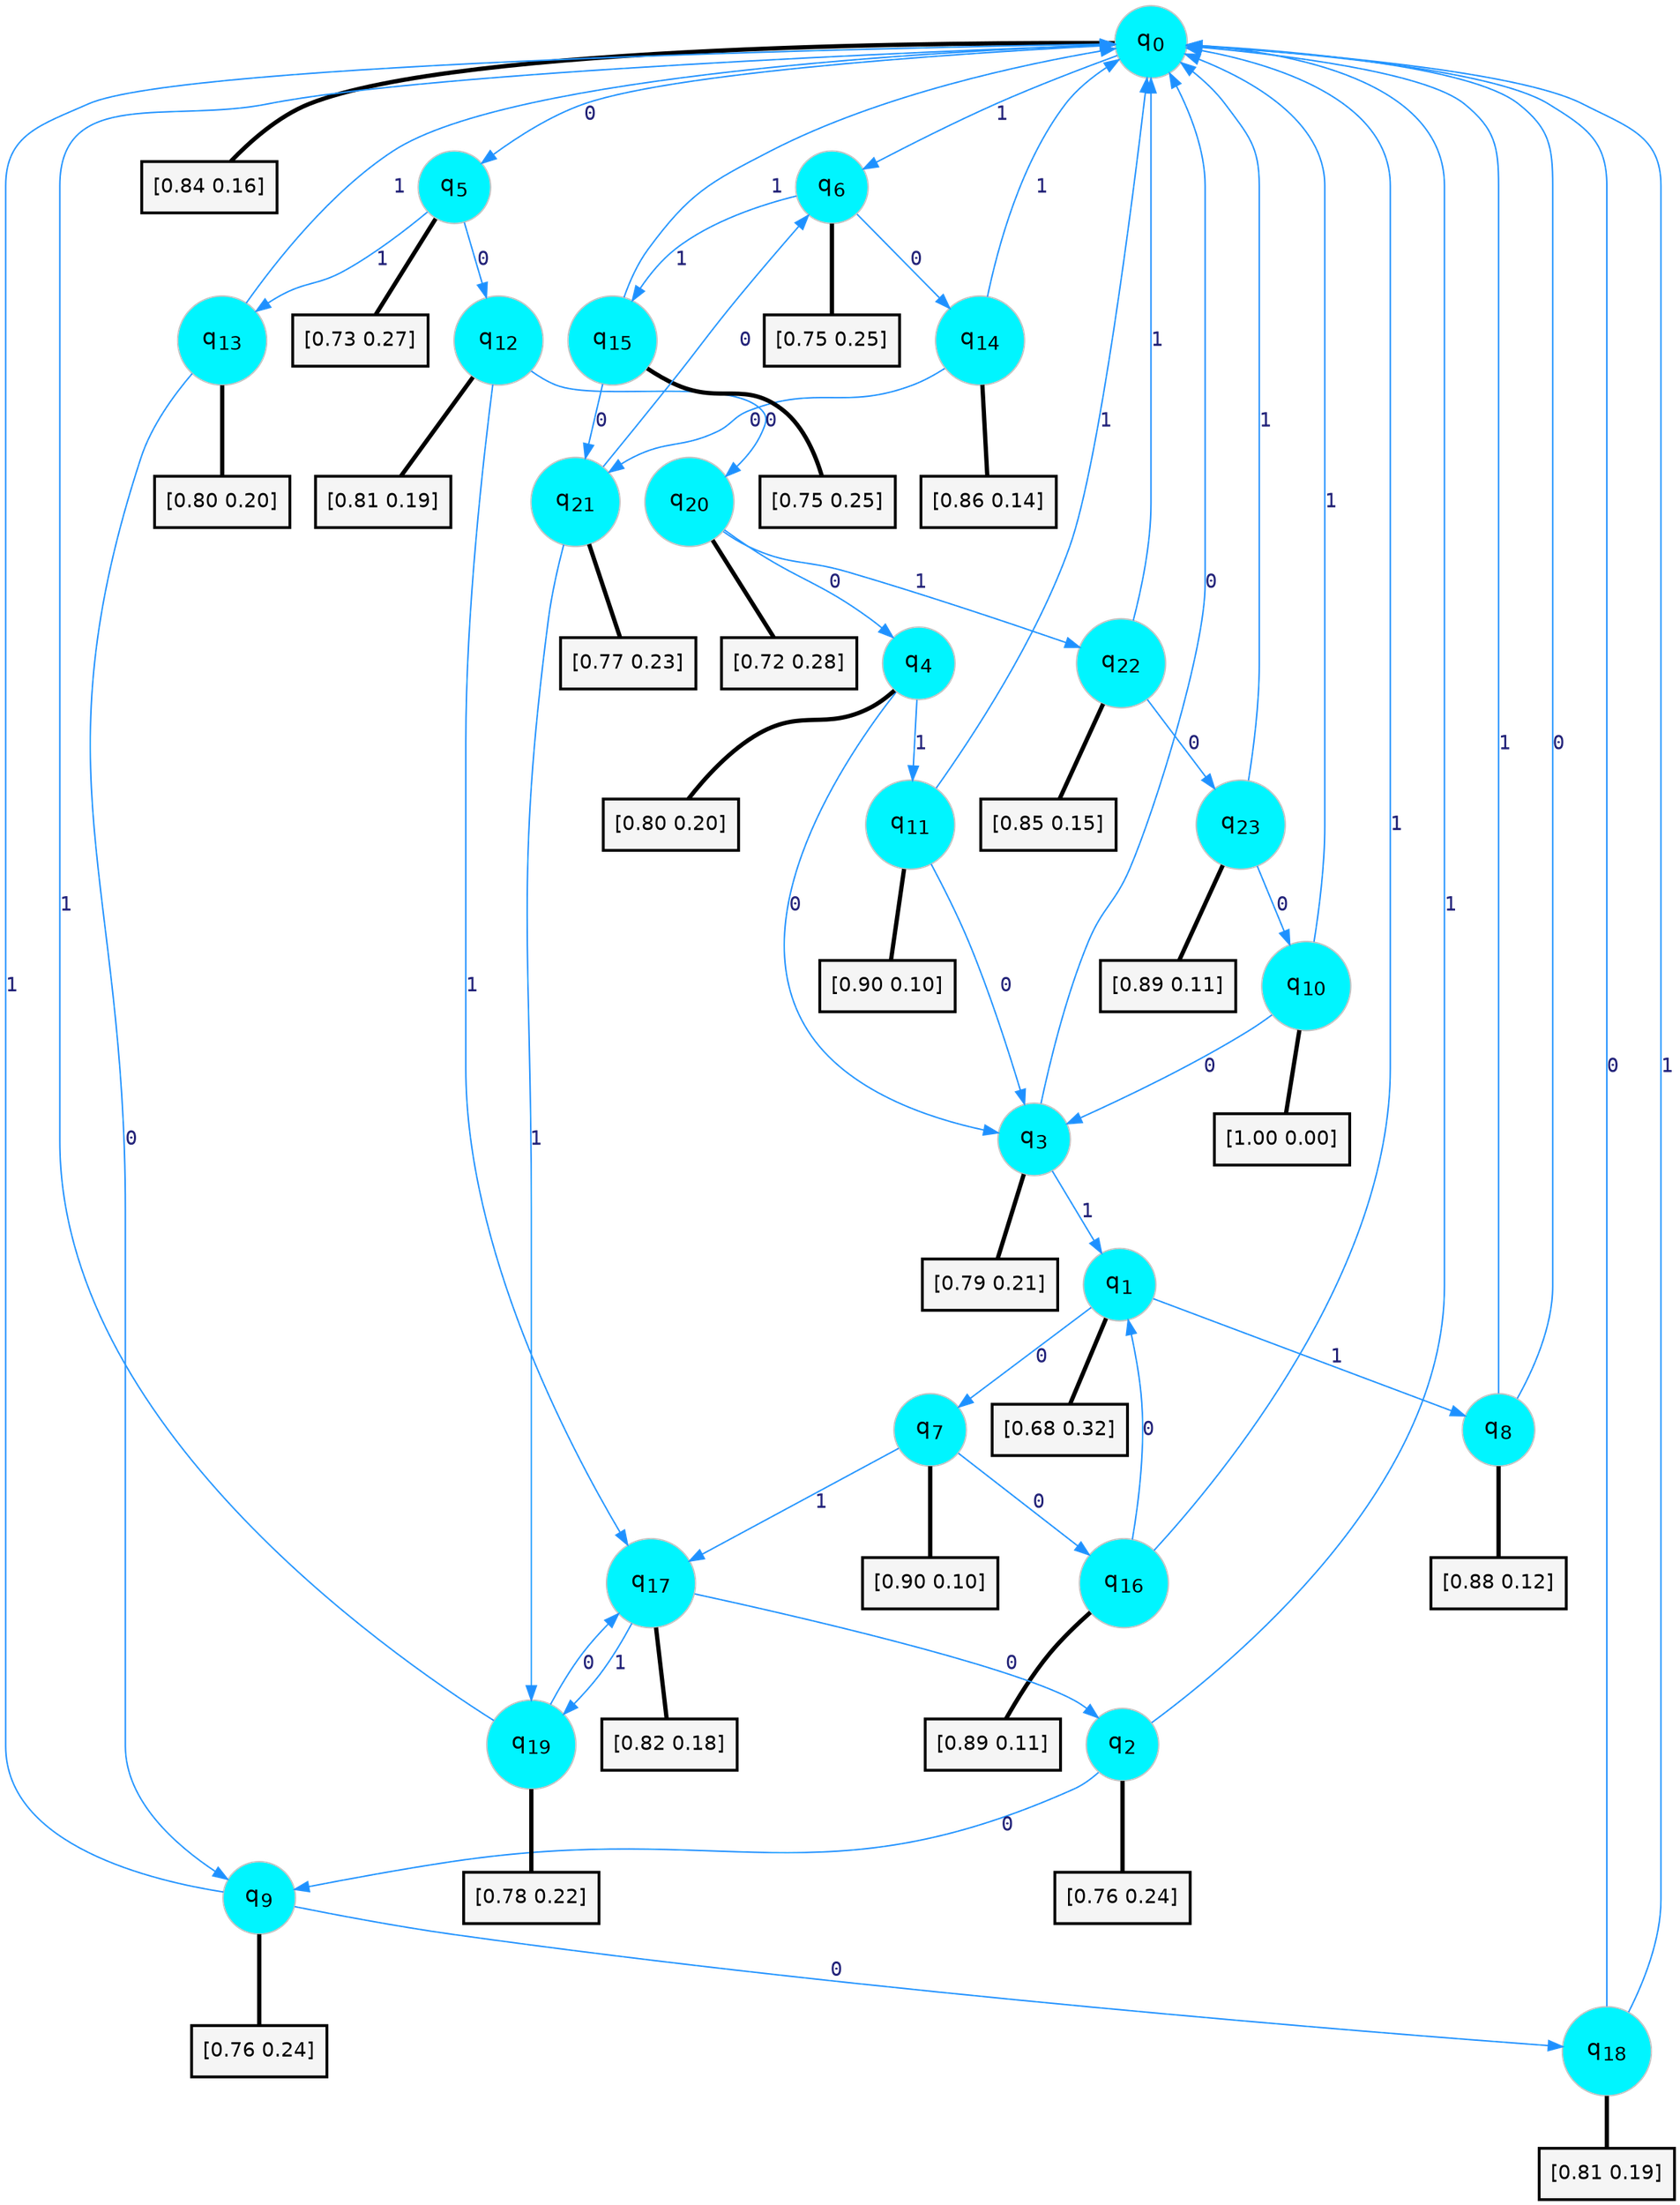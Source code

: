 digraph G {
graph [
bgcolor=transparent, dpi=300, rankdir=TD, size="40,25"];
node [
color=gray, fillcolor=turquoise1, fontcolor=black, fontname=Helvetica, fontsize=16, fontweight=bold, shape=circle, style=filled];
edge [
arrowsize=1, color=dodgerblue1, fontcolor=midnightblue, fontname=courier, fontweight=bold, penwidth=1, style=solid, weight=20];
0[label=<q<SUB>0</SUB>>];
1[label=<q<SUB>1</SUB>>];
2[label=<q<SUB>2</SUB>>];
3[label=<q<SUB>3</SUB>>];
4[label=<q<SUB>4</SUB>>];
5[label=<q<SUB>5</SUB>>];
6[label=<q<SUB>6</SUB>>];
7[label=<q<SUB>7</SUB>>];
8[label=<q<SUB>8</SUB>>];
9[label=<q<SUB>9</SUB>>];
10[label=<q<SUB>10</SUB>>];
11[label=<q<SUB>11</SUB>>];
12[label=<q<SUB>12</SUB>>];
13[label=<q<SUB>13</SUB>>];
14[label=<q<SUB>14</SUB>>];
15[label=<q<SUB>15</SUB>>];
16[label=<q<SUB>16</SUB>>];
17[label=<q<SUB>17</SUB>>];
18[label=<q<SUB>18</SUB>>];
19[label=<q<SUB>19</SUB>>];
20[label=<q<SUB>20</SUB>>];
21[label=<q<SUB>21</SUB>>];
22[label=<q<SUB>22</SUB>>];
23[label=<q<SUB>23</SUB>>];
24[label="[0.84 0.16]", shape=box,fontcolor=black, fontname=Helvetica, fontsize=14, penwidth=2, fillcolor=whitesmoke,color=black];
25[label="[0.68 0.32]", shape=box,fontcolor=black, fontname=Helvetica, fontsize=14, penwidth=2, fillcolor=whitesmoke,color=black];
26[label="[0.76 0.24]", shape=box,fontcolor=black, fontname=Helvetica, fontsize=14, penwidth=2, fillcolor=whitesmoke,color=black];
27[label="[0.79 0.21]", shape=box,fontcolor=black, fontname=Helvetica, fontsize=14, penwidth=2, fillcolor=whitesmoke,color=black];
28[label="[0.80 0.20]", shape=box,fontcolor=black, fontname=Helvetica, fontsize=14, penwidth=2, fillcolor=whitesmoke,color=black];
29[label="[0.73 0.27]", shape=box,fontcolor=black, fontname=Helvetica, fontsize=14, penwidth=2, fillcolor=whitesmoke,color=black];
30[label="[0.75 0.25]", shape=box,fontcolor=black, fontname=Helvetica, fontsize=14, penwidth=2, fillcolor=whitesmoke,color=black];
31[label="[0.90 0.10]", shape=box,fontcolor=black, fontname=Helvetica, fontsize=14, penwidth=2, fillcolor=whitesmoke,color=black];
32[label="[0.88 0.12]", shape=box,fontcolor=black, fontname=Helvetica, fontsize=14, penwidth=2, fillcolor=whitesmoke,color=black];
33[label="[0.76 0.24]", shape=box,fontcolor=black, fontname=Helvetica, fontsize=14, penwidth=2, fillcolor=whitesmoke,color=black];
34[label="[1.00 0.00]", shape=box,fontcolor=black, fontname=Helvetica, fontsize=14, penwidth=2, fillcolor=whitesmoke,color=black];
35[label="[0.90 0.10]", shape=box,fontcolor=black, fontname=Helvetica, fontsize=14, penwidth=2, fillcolor=whitesmoke,color=black];
36[label="[0.81 0.19]", shape=box,fontcolor=black, fontname=Helvetica, fontsize=14, penwidth=2, fillcolor=whitesmoke,color=black];
37[label="[0.80 0.20]", shape=box,fontcolor=black, fontname=Helvetica, fontsize=14, penwidth=2, fillcolor=whitesmoke,color=black];
38[label="[0.86 0.14]", shape=box,fontcolor=black, fontname=Helvetica, fontsize=14, penwidth=2, fillcolor=whitesmoke,color=black];
39[label="[0.75 0.25]", shape=box,fontcolor=black, fontname=Helvetica, fontsize=14, penwidth=2, fillcolor=whitesmoke,color=black];
40[label="[0.89 0.11]", shape=box,fontcolor=black, fontname=Helvetica, fontsize=14, penwidth=2, fillcolor=whitesmoke,color=black];
41[label="[0.82 0.18]", shape=box,fontcolor=black, fontname=Helvetica, fontsize=14, penwidth=2, fillcolor=whitesmoke,color=black];
42[label="[0.81 0.19]", shape=box,fontcolor=black, fontname=Helvetica, fontsize=14, penwidth=2, fillcolor=whitesmoke,color=black];
43[label="[0.78 0.22]", shape=box,fontcolor=black, fontname=Helvetica, fontsize=14, penwidth=2, fillcolor=whitesmoke,color=black];
44[label="[0.72 0.28]", shape=box,fontcolor=black, fontname=Helvetica, fontsize=14, penwidth=2, fillcolor=whitesmoke,color=black];
45[label="[0.77 0.23]", shape=box,fontcolor=black, fontname=Helvetica, fontsize=14, penwidth=2, fillcolor=whitesmoke,color=black];
46[label="[0.85 0.15]", shape=box,fontcolor=black, fontname=Helvetica, fontsize=14, penwidth=2, fillcolor=whitesmoke,color=black];
47[label="[0.89 0.11]", shape=box,fontcolor=black, fontname=Helvetica, fontsize=14, penwidth=2, fillcolor=whitesmoke,color=black];
0->5 [label=0];
0->6 [label=1];
0->24 [arrowhead=none, penwidth=3,color=black];
1->7 [label=0];
1->8 [label=1];
1->25 [arrowhead=none, penwidth=3,color=black];
2->9 [label=0];
2->0 [label=1];
2->26 [arrowhead=none, penwidth=3,color=black];
3->0 [label=0];
3->1 [label=1];
3->27 [arrowhead=none, penwidth=3,color=black];
4->3 [label=0];
4->11 [label=1];
4->28 [arrowhead=none, penwidth=3,color=black];
5->12 [label=0];
5->13 [label=1];
5->29 [arrowhead=none, penwidth=3,color=black];
6->14 [label=0];
6->15 [label=1];
6->30 [arrowhead=none, penwidth=3,color=black];
7->16 [label=0];
7->17 [label=1];
7->31 [arrowhead=none, penwidth=3,color=black];
8->0 [label=0];
8->0 [label=1];
8->32 [arrowhead=none, penwidth=3,color=black];
9->18 [label=0];
9->0 [label=1];
9->33 [arrowhead=none, penwidth=3,color=black];
10->3 [label=0];
10->0 [label=1];
10->34 [arrowhead=none, penwidth=3,color=black];
11->3 [label=0];
11->0 [label=1];
11->35 [arrowhead=none, penwidth=3,color=black];
12->20 [label=0];
12->17 [label=1];
12->36 [arrowhead=none, penwidth=3,color=black];
13->9 [label=0];
13->0 [label=1];
13->37 [arrowhead=none, penwidth=3,color=black];
14->21 [label=0];
14->0 [label=1];
14->38 [arrowhead=none, penwidth=3,color=black];
15->21 [label=0];
15->0 [label=1];
15->39 [arrowhead=none, penwidth=3,color=black];
16->1 [label=0];
16->0 [label=1];
16->40 [arrowhead=none, penwidth=3,color=black];
17->2 [label=0];
17->19 [label=1];
17->41 [arrowhead=none, penwidth=3,color=black];
18->0 [label=0];
18->0 [label=1];
18->42 [arrowhead=none, penwidth=3,color=black];
19->17 [label=0];
19->0 [label=1];
19->43 [arrowhead=none, penwidth=3,color=black];
20->4 [label=0];
20->22 [label=1];
20->44 [arrowhead=none, penwidth=3,color=black];
21->6 [label=0];
21->19 [label=1];
21->45 [arrowhead=none, penwidth=3,color=black];
22->23 [label=0];
22->0 [label=1];
22->46 [arrowhead=none, penwidth=3,color=black];
23->10 [label=0];
23->0 [label=1];
23->47 [arrowhead=none, penwidth=3,color=black];
}
